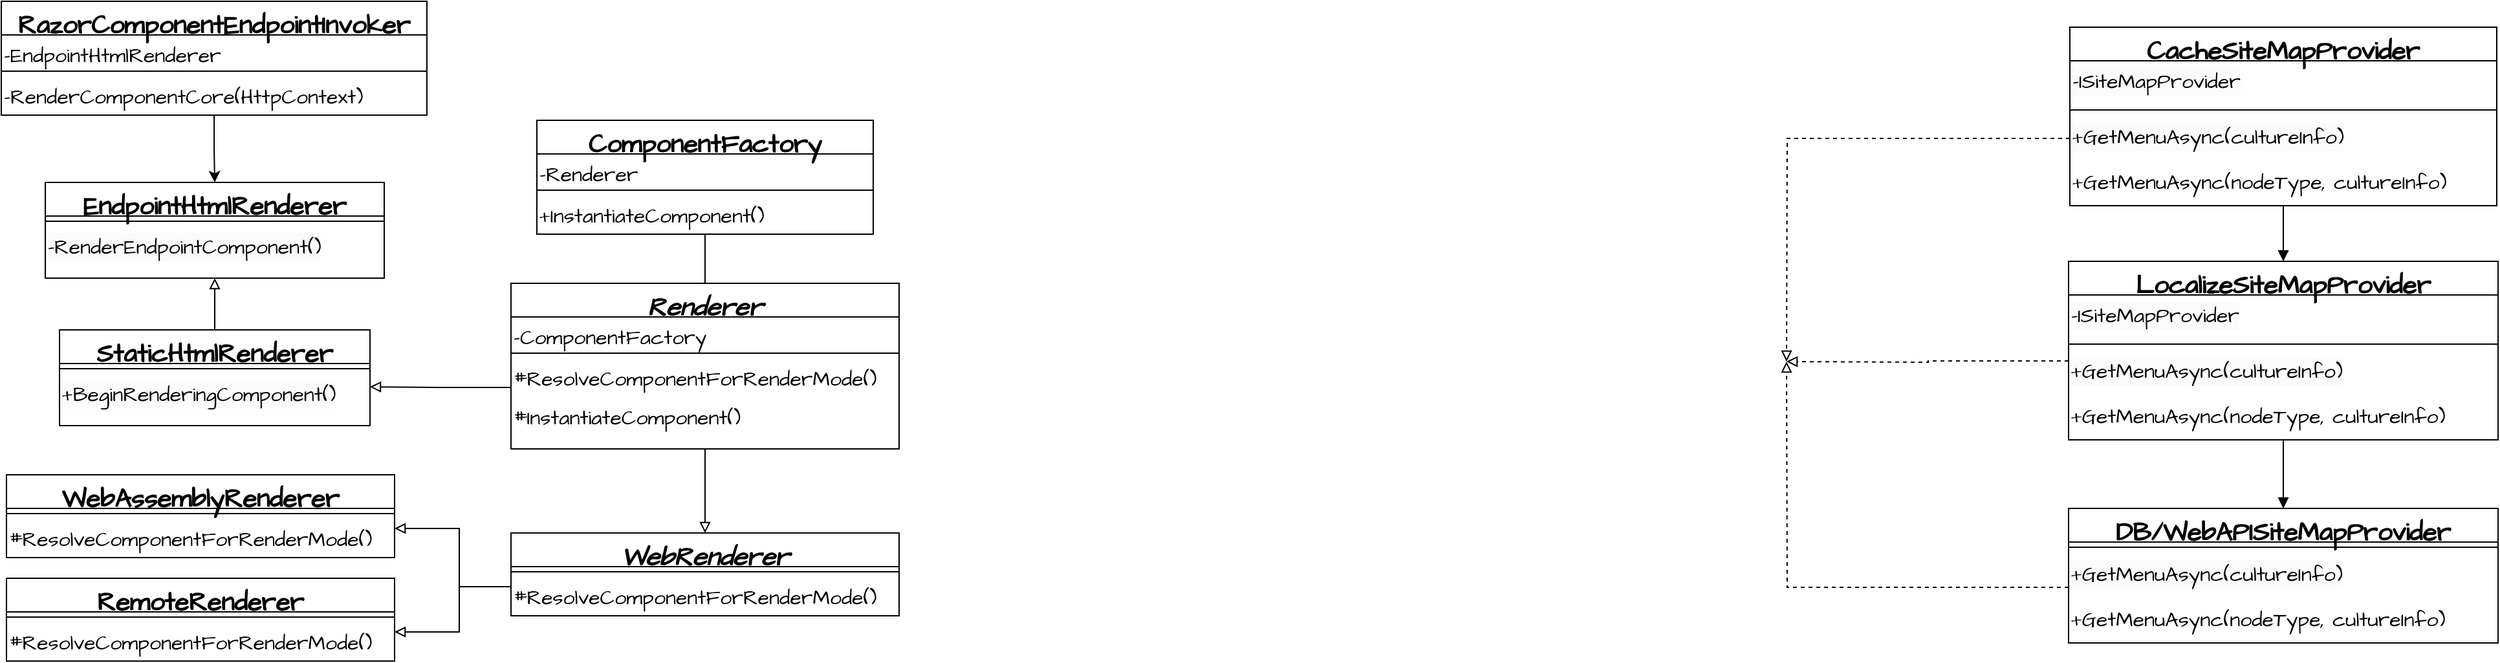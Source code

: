 <mxfile version="22.1.4" type="device" pages="3">
  <diagram name="Page-1" id="MvvM4aFKOKj9ZxCiJFYD">
    <mxGraphModel dx="1900" dy="-558" grid="1" gridSize="10" guides="1" tooltips="1" connect="1" arrows="1" fold="1" page="1" pageScale="1" pageWidth="850" pageHeight="1100" math="0" shadow="0">
      <root>
        <mxCell id="0" />
        <mxCell id="1" parent="0" />
        <mxCell id="RAl33mNyI0EfnBr3IOk9-8" style="edgeStyle=orthogonalEdgeStyle;rounded=0;orthogonalLoop=1;jettySize=auto;html=1;exitX=0.5;exitY=1;exitDx=0;exitDy=0;entryX=0.5;entryY=0;entryDx=0;entryDy=0;endArrow=block;endFill=1;" parent="1" source="RAl33mNyI0EfnBr3IOk9-9" target="RAl33mNyI0EfnBr3IOk9-19" edge="1">
          <mxGeometry relative="1" as="geometry" />
        </mxCell>
        <mxCell id="RAl33mNyI0EfnBr3IOk9-9" value="LocalizeSiteMapProvider" style="swimlane;fontStyle=1;align=center;verticalAlign=top;childLayout=stackLayout;horizontal=1;startSize=26;horizontalStack=0;resizeParent=1;resizeParentMax=0;resizeLast=0;collapsible=1;marginBottom=0;whiteSpace=wrap;html=1;hachureGap=4;fontFamily=Architects Daughter;fontSource=https%3A%2F%2Ffonts.googleapis.com%2Fcss%3Ffamily%3DArchitects%2BDaughter;fontSize=20;swimlaneLine=1;" parent="1" vertex="1">
          <mxGeometry x="848" y="1731" width="332" height="138" as="geometry">
            <mxRectangle x="248" y="1073" width="372" height="47" as="alternateBounds" />
          </mxGeometry>
        </mxCell>
        <mxCell id="RAl33mNyI0EfnBr3IOk9-10" value="&lt;span style=&quot;color: rgb(0, 0, 0); font-family: &amp;quot;Architects Daughter&amp;quot;; font-size: 16px; font-style: normal; font-variant-ligatures: normal; font-variant-caps: normal; font-weight: 400; letter-spacing: normal; orphans: 2; text-align: left; text-indent: 0px; text-transform: none; widows: 2; word-spacing: 0px; -webkit-text-stroke-width: 0px; background-color: rgb(251, 251, 251); text-decoration-thickness: initial; text-decoration-style: initial; text-decoration-color: initial; float: none; display: inline !important;&quot;&gt;-ISiteMapProvider&lt;/span&gt;" style="text;whiteSpace=wrap;html=1;" parent="RAl33mNyI0EfnBr3IOk9-9" vertex="1">
          <mxGeometry y="26" width="332" height="34" as="geometry" />
        </mxCell>
        <mxCell id="RAl33mNyI0EfnBr3IOk9-11" value="" style="line;strokeWidth=1;fillColor=none;align=left;verticalAlign=middle;spacingTop=-1;spacingLeft=3;spacingRight=3;rotatable=0;labelPosition=right;points=[];portConstraint=eastwest;strokeColor=inherit;hachureGap=4;fontFamily=Architects Daughter;fontSource=https%3A%2F%2Ffonts.googleapis.com%2Fcss%3Ffamily%3DArchitects%2BDaughter;fontSize=20;swimlaneLine=1;" parent="RAl33mNyI0EfnBr3IOk9-9" vertex="1">
          <mxGeometry y="60" width="332" height="8" as="geometry" />
        </mxCell>
        <mxCell id="RAl33mNyI0EfnBr3IOk9-12" value="&lt;span style=&quot;color: rgb(0, 0, 0); font-family: &amp;quot;Architects Daughter&amp;quot;; font-size: 16px; font-style: normal; font-variant-ligatures: normal; font-variant-caps: normal; font-weight: 400; letter-spacing: normal; orphans: 2; text-align: left; text-indent: 0px; text-transform: none; widows: 2; word-spacing: 0px; -webkit-text-stroke-width: 0px; background-color: rgb(251, 251, 251); text-decoration-thickness: initial; text-decoration-style: initial; text-decoration-color: initial; float: none; display: inline !important;&quot;&gt;+GetMenuAsync(cultureInfo)&lt;/span&gt;" style="text;whiteSpace=wrap;html=1;fontSize=16;" parent="RAl33mNyI0EfnBr3IOk9-9" vertex="1">
          <mxGeometry y="68" width="332" height="36" as="geometry" />
        </mxCell>
        <mxCell id="RAl33mNyI0EfnBr3IOk9-13" value="+GetMenuAsync(nodeType, cultureInfo)" style="text;whiteSpace=wrap;fontFamily=Architects Daughter;fontSource=https%3A%2F%2Ffonts.googleapis.com%2Fcss%3Ffamily%3DArchitects%2BDaughter;fontSize=16;" parent="RAl33mNyI0EfnBr3IOk9-9" vertex="1">
          <mxGeometry y="104" width="332" height="34" as="geometry" />
        </mxCell>
        <mxCell id="RAl33mNyI0EfnBr3IOk9-19" value="DB/WebAPISiteMapProvider" style="swimlane;fontStyle=1;align=center;verticalAlign=top;childLayout=stackLayout;horizontal=1;startSize=26;horizontalStack=0;resizeParent=1;resizeParentMax=0;resizeLast=0;collapsible=1;marginBottom=0;whiteSpace=wrap;html=1;hachureGap=4;fontFamily=Architects Daughter;fontSource=https%3A%2F%2Ffonts.googleapis.com%2Fcss%3Ffamily%3DArchitects%2BDaughter;fontSize=20;swimlaneLine=1;" parent="1" vertex="1">
          <mxGeometry x="848" y="1922" width="332" height="104" as="geometry">
            <mxRectangle x="248" y="1180" width="316" height="52" as="alternateBounds" />
          </mxGeometry>
        </mxCell>
        <mxCell id="RAl33mNyI0EfnBr3IOk9-20" value="" style="line;strokeWidth=1;fillColor=none;align=left;verticalAlign=middle;spacingTop=-1;spacingLeft=3;spacingRight=3;rotatable=0;labelPosition=right;points=[];portConstraint=eastwest;strokeColor=inherit;hachureGap=4;fontFamily=Architects Daughter;fontSource=https%3A%2F%2Ffonts.googleapis.com%2Fcss%3Ffamily%3DArchitects%2BDaughter;fontSize=20;swimlaneLine=1;" parent="RAl33mNyI0EfnBr3IOk9-19" vertex="1">
          <mxGeometry y="26" width="332" height="8" as="geometry" />
        </mxCell>
        <mxCell id="RAl33mNyI0EfnBr3IOk9-21" value="&lt;span style=&quot;color: rgb(0, 0, 0); font-family: &amp;quot;Architects Daughter&amp;quot;; font-size: 16px; font-style: normal; font-variant-ligatures: normal; font-variant-caps: normal; font-weight: 400; letter-spacing: normal; orphans: 2; text-align: left; text-indent: 0px; text-transform: none; widows: 2; word-spacing: 0px; -webkit-text-stroke-width: 0px; background-color: rgb(251, 251, 251); text-decoration-thickness: initial; text-decoration-style: initial; text-decoration-color: initial; float: none; display: inline !important;&quot;&gt;+GetMenuAsync(cultureInfo)&lt;/span&gt;" style="text;whiteSpace=wrap;html=1;fontSize=16;" parent="RAl33mNyI0EfnBr3IOk9-19" vertex="1">
          <mxGeometry y="34" width="332" height="36" as="geometry" />
        </mxCell>
        <mxCell id="RAl33mNyI0EfnBr3IOk9-22" value="+GetMenuAsync(nodeType, cultureInfo)" style="text;whiteSpace=wrap;fontFamily=Architects Daughter;fontSource=https%3A%2F%2Ffonts.googleapis.com%2Fcss%3Ffamily%3DArchitects%2BDaughter;fontSize=16;" parent="RAl33mNyI0EfnBr3IOk9-19" vertex="1">
          <mxGeometry y="70" width="332" height="34" as="geometry" />
        </mxCell>
        <mxCell id="RAl33mNyI0EfnBr3IOk9-29" style="edgeStyle=orthogonalEdgeStyle;rounded=0;orthogonalLoop=1;jettySize=auto;html=1;exitX=0.5;exitY=1;exitDx=0;exitDy=0;entryX=0.5;entryY=0;entryDx=0;entryDy=0;endArrow=block;endFill=1;" parent="1" source="RAl33mNyI0EfnBr3IOk9-30" target="RAl33mNyI0EfnBr3IOk9-9" edge="1">
          <mxGeometry relative="1" as="geometry" />
        </mxCell>
        <mxCell id="RAl33mNyI0EfnBr3IOk9-30" value="CacheSiteMapProvider" style="swimlane;fontStyle=1;align=center;verticalAlign=top;childLayout=stackLayout;horizontal=1;startSize=26;horizontalStack=0;resizeParent=1;resizeParentMax=0;resizeLast=0;collapsible=1;marginBottom=0;whiteSpace=wrap;html=1;hachureGap=4;fontFamily=Architects Daughter;fontSource=https%3A%2F%2Ffonts.googleapis.com%2Fcss%3Ffamily%3DArchitects%2BDaughter;fontSize=20;swimlaneLine=1;fillColor=none;" parent="1" vertex="1">
          <mxGeometry x="849" y="1550" width="330" height="138" as="geometry">
            <mxRectangle x="250" y="955" width="370" height="50" as="alternateBounds" />
          </mxGeometry>
        </mxCell>
        <mxCell id="RAl33mNyI0EfnBr3IOk9-31" value="&lt;span style=&quot;color: rgb(0, 0, 0); font-family: &amp;quot;Architects Daughter&amp;quot;; font-size: 16px; font-style: normal; font-variant-ligatures: normal; font-variant-caps: normal; font-weight: 400; letter-spacing: normal; orphans: 2; text-align: left; text-indent: 0px; text-transform: none; widows: 2; word-spacing: 0px; -webkit-text-stroke-width: 0px; background-color: rgb(251, 251, 251); text-decoration-thickness: initial; text-decoration-style: initial; text-decoration-color: initial; float: none; display: inline !important;&quot;&gt;-ISiteMapProvider&lt;/span&gt;" style="text;whiteSpace=wrap;html=1;" parent="RAl33mNyI0EfnBr3IOk9-30" vertex="1">
          <mxGeometry y="26" width="330" height="34" as="geometry" />
        </mxCell>
        <mxCell id="RAl33mNyI0EfnBr3IOk9-32" value="" style="line;strokeWidth=1;fillColor=none;align=left;verticalAlign=middle;spacingTop=-1;spacingLeft=3;spacingRight=3;rotatable=0;labelPosition=right;points=[];portConstraint=eastwest;strokeColor=inherit;hachureGap=4;fontFamily=Architects Daughter;fontSource=https%3A%2F%2Ffonts.googleapis.com%2Fcss%3Ffamily%3DArchitects%2BDaughter;fontSize=20;swimlaneLine=1;" parent="RAl33mNyI0EfnBr3IOk9-30" vertex="1">
          <mxGeometry y="60" width="330" height="8" as="geometry" />
        </mxCell>
        <mxCell id="RAl33mNyI0EfnBr3IOk9-33" value="&lt;span style=&quot;color: rgb(0, 0, 0); font-family: &amp;quot;Architects Daughter&amp;quot;; font-size: 16px; font-style: normal; font-variant-ligatures: normal; font-variant-caps: normal; font-weight: 400; letter-spacing: normal; orphans: 2; text-align: left; text-indent: 0px; text-transform: none; widows: 2; word-spacing: 0px; -webkit-text-stroke-width: 0px; background-color: rgb(251, 251, 251); text-decoration-thickness: initial; text-decoration-style: initial; text-decoration-color: initial; float: none; display: inline !important;&quot;&gt;+GetMenuAsync(cultureInfo)&lt;/span&gt;" style="text;whiteSpace=wrap;html=1;fontSize=16;" parent="RAl33mNyI0EfnBr3IOk9-30" vertex="1">
          <mxGeometry y="68" width="330" height="36" as="geometry" />
        </mxCell>
        <mxCell id="RAl33mNyI0EfnBr3IOk9-34" value="+GetMenuAsync(nodeType, cultureInfo)" style="text;whiteSpace=wrap;fontFamily=Architects Daughter;fontSource=https%3A%2F%2Ffonts.googleapis.com%2Fcss%3Ffamily%3DArchitects%2BDaughter;fontSize=16;" parent="RAl33mNyI0EfnBr3IOk9-30" vertex="1">
          <mxGeometry y="104" width="330" height="34" as="geometry" />
        </mxCell>
        <mxCell id="RAl33mNyI0EfnBr3IOk9-36" style="edgeStyle=orthogonalEdgeStyle;rounded=0;orthogonalLoop=1;jettySize=auto;html=1;exitX=0;exitY=0.25;exitDx=0;exitDy=0;entryX=1;entryY=0.25;entryDx=0;entryDy=0;endArrow=block;endFill=0;dashed=1;" parent="1" source="RAl33mNyI0EfnBr3IOk9-12" edge="1">
          <mxGeometry relative="1" as="geometry">
            <mxPoint x="630" y="1808.5" as="targetPoint" />
          </mxGeometry>
        </mxCell>
        <mxCell id="RAl33mNyI0EfnBr3IOk9-37" style="edgeStyle=orthogonalEdgeStyle;rounded=0;orthogonalLoop=1;jettySize=auto;html=1;exitX=0;exitY=0.75;exitDx=0;exitDy=0;entryX=1;entryY=0.25;entryDx=0;entryDy=0;endArrow=block;endFill=0;dashed=1;" parent="1" source="RAl33mNyI0EfnBr3IOk9-21" edge="1">
          <mxGeometry relative="1" as="geometry">
            <mxPoint x="630" y="1808.5" as="targetPoint" />
          </mxGeometry>
        </mxCell>
        <mxCell id="RAl33mNyI0EfnBr3IOk9-38" style="edgeStyle=orthogonalEdgeStyle;rounded=0;orthogonalLoop=1;jettySize=auto;html=1;exitX=0;exitY=0.5;exitDx=0;exitDy=0;entryX=1;entryY=0.25;entryDx=0;entryDy=0;dashed=1;endArrow=block;endFill=0;" parent="1" source="RAl33mNyI0EfnBr3IOk9-33" edge="1">
          <mxGeometry relative="1" as="geometry">
            <mxPoint x="630" y="1808.5" as="targetPoint" />
          </mxGeometry>
        </mxCell>
        <mxCell id="RAl33mNyI0EfnBr3IOk9-73" style="edgeStyle=orthogonalEdgeStyle;rounded=0;orthogonalLoop=1;jettySize=auto;html=1;entryX=0.5;entryY=0;entryDx=0;entryDy=0;endArrow=block;endFill=0;exitX=0.5;exitY=1;exitDx=0;exitDy=0;" parent="1" source="N14un7F88gBjWeJQnih1-2" target="k4jPSxrWyxmU4jEzMSMS-26" edge="1">
          <mxGeometry relative="1" as="geometry">
            <mxPoint x="-206" y="1895" as="sourcePoint" />
            <mxPoint x="-211" y="1965" as="targetPoint" />
          </mxGeometry>
        </mxCell>
        <mxCell id="RAl33mNyI0EfnBr3IOk9-80" value="RazorComponentEndpointInvoker" style="swimlane;fontStyle=1;align=center;verticalAlign=top;childLayout=stackLayout;horizontal=1;startSize=26;horizontalStack=0;resizeParent=1;resizeParentMax=0;resizeLast=0;collapsible=1;marginBottom=0;whiteSpace=wrap;html=1;hachureGap=4;fontFamily=Architects Daughter;fontSource=https%3A%2F%2Ffonts.googleapis.com%2Fcss%3Ffamily%3DArchitects%2BDaughter;fontSize=20;swimlaneLine=1;" parent="1" vertex="1">
          <mxGeometry x="-750" y="1530" width="329" height="88" as="geometry">
            <mxRectangle x="-514.5" y="786" width="129" height="36" as="alternateBounds" />
          </mxGeometry>
        </mxCell>
        <mxCell id="RAl33mNyI0EfnBr3IOk9-81" value="-EndpointHtmlRenderer" style="text;whiteSpace=wrap;fontSize=16;fontFamily=Architects Daughter;fontSource=https%3A%2F%2Ffonts.googleapis.com%2Fcss%3Ffamily%3DArchitects%2BDaughter;" parent="RAl33mNyI0EfnBr3IOk9-80" vertex="1">
          <mxGeometry y="26" width="329" height="24" as="geometry" />
        </mxCell>
        <mxCell id="RAl33mNyI0EfnBr3IOk9-82" value="" style="line;strokeWidth=1;fillColor=none;align=left;verticalAlign=middle;spacingTop=-1;spacingLeft=3;spacingRight=3;rotatable=0;labelPosition=right;points=[];portConstraint=eastwest;strokeColor=inherit;hachureGap=4;fontFamily=Architects Daughter;fontSource=https%3A%2F%2Ffonts.googleapis.com%2Fcss%3Ffamily%3DArchitects%2BDaughter;fontSize=20;swimlaneLine=1;" parent="RAl33mNyI0EfnBr3IOk9-80" vertex="1">
          <mxGeometry y="50" width="329" height="8" as="geometry" />
        </mxCell>
        <mxCell id="RAl33mNyI0EfnBr3IOk9-83" value="-RenderComponentCore(HttpContext)" style="text;whiteSpace=wrap;fontSize=16;fontFamily=Architects Daughter;fontSource=https%3A%2F%2Ffonts.googleapis.com%2Fcss%3Ffamily%3DArchitects%2BDaughter;" parent="RAl33mNyI0EfnBr3IOk9-80" vertex="1">
          <mxGeometry y="58" width="329" height="30" as="geometry" />
        </mxCell>
        <mxCell id="k4jPSxrWyxmU4jEzMSMS-7" value="WebAssemblyRenderer" style="swimlane;fontStyle=1;align=center;verticalAlign=top;childLayout=stackLayout;horizontal=1;startSize=26;horizontalStack=0;resizeParent=1;resizeParentMax=0;resizeLast=0;collapsible=1;marginBottom=0;whiteSpace=wrap;html=1;hachureGap=4;fontFamily=Architects Daughter;fontSource=https%3A%2F%2Ffonts.googleapis.com%2Fcss%3Ffamily%3DArchitects%2BDaughter;fontSize=20;swimlaneLine=1;" parent="1" vertex="1">
          <mxGeometry x="-746" y="1896" width="300" height="64" as="geometry">
            <mxRectangle x="-514.5" y="786" width="129" height="36" as="alternateBounds" />
          </mxGeometry>
        </mxCell>
        <mxCell id="k4jPSxrWyxmU4jEzMSMS-9" value="" style="line;strokeWidth=1;fillColor=none;align=left;verticalAlign=middle;spacingTop=-1;spacingLeft=3;spacingRight=3;rotatable=0;labelPosition=right;points=[];portConstraint=eastwest;strokeColor=inherit;hachureGap=4;fontFamily=Architects Daughter;fontSource=https%3A%2F%2Ffonts.googleapis.com%2Fcss%3Ffamily%3DArchitects%2BDaughter;fontSize=20;swimlaneLine=1;" parent="k4jPSxrWyxmU4jEzMSMS-7" vertex="1">
          <mxGeometry y="26" width="300" height="8" as="geometry" />
        </mxCell>
        <mxCell id="k4jPSxrWyxmU4jEzMSMS-10" value="#ResolveComponentForRenderMode()" style="text;whiteSpace=wrap;fontSize=16;fontFamily=Architects Daughter;fontSource=https%3A%2F%2Ffonts.googleapis.com%2Fcss%3Ffamily%3DArchitects%2BDaughter;" parent="k4jPSxrWyxmU4jEzMSMS-7" vertex="1">
          <mxGeometry y="34" width="300" height="30" as="geometry" />
        </mxCell>
        <mxCell id="k4jPSxrWyxmU4jEzMSMS-11" value="RemoteRenderer" style="swimlane;fontStyle=1;align=center;verticalAlign=top;childLayout=stackLayout;horizontal=1;startSize=26;horizontalStack=0;resizeParent=1;resizeParentMax=0;resizeLast=0;collapsible=1;marginBottom=0;whiteSpace=wrap;html=1;hachureGap=4;fontFamily=Architects Daughter;fontSource=https%3A%2F%2Ffonts.googleapis.com%2Fcss%3Ffamily%3DArchitects%2BDaughter;fontSize=20;swimlaneLine=1;" parent="1" vertex="1">
          <mxGeometry x="-746" y="1976" width="300" height="64" as="geometry">
            <mxRectangle x="-514.5" y="786" width="129" height="36" as="alternateBounds" />
          </mxGeometry>
        </mxCell>
        <mxCell id="k4jPSxrWyxmU4jEzMSMS-12" value="" style="line;strokeWidth=1;fillColor=none;align=left;verticalAlign=middle;spacingTop=-1;spacingLeft=3;spacingRight=3;rotatable=0;labelPosition=right;points=[];portConstraint=eastwest;strokeColor=inherit;hachureGap=4;fontFamily=Architects Daughter;fontSource=https%3A%2F%2Ffonts.googleapis.com%2Fcss%3Ffamily%3DArchitects%2BDaughter;fontSize=20;swimlaneLine=1;" parent="k4jPSxrWyxmU4jEzMSMS-11" vertex="1">
          <mxGeometry y="26" width="300" height="8" as="geometry" />
        </mxCell>
        <mxCell id="k4jPSxrWyxmU4jEzMSMS-13" value="#ResolveComponentForRenderMode()" style="text;whiteSpace=wrap;fontSize=16;fontFamily=Architects Daughter;fontSource=https%3A%2F%2Ffonts.googleapis.com%2Fcss%3Ffamily%3DArchitects%2BDaughter;" parent="k4jPSxrWyxmU4jEzMSMS-11" vertex="1">
          <mxGeometry y="34" width="300" height="30" as="geometry" />
        </mxCell>
        <mxCell id="N14un7F88gBjWeJQnih1-4" style="edgeStyle=orthogonalEdgeStyle;rounded=0;orthogonalLoop=1;jettySize=auto;html=1;exitX=0.5;exitY=0;exitDx=0;exitDy=0;entryX=0.5;entryY=1;entryDx=0;entryDy=0;endArrow=block;endFill=0;" parent="1" source="k4jPSxrWyxmU4jEzMSMS-15" target="k4jPSxrWyxmU4jEzMSMS-21" edge="1">
          <mxGeometry relative="1" as="geometry" />
        </mxCell>
        <mxCell id="k4jPSxrWyxmU4jEzMSMS-15" value="StaticHtmlRenderer" style="swimlane;fontStyle=1;align=center;verticalAlign=top;childLayout=stackLayout;horizontal=1;startSize=26;horizontalStack=0;resizeParent=1;resizeParentMax=0;resizeLast=0;collapsible=1;marginBottom=0;whiteSpace=wrap;html=1;hachureGap=4;fontFamily=Architects Daughter;fontSource=https%3A%2F%2Ffonts.googleapis.com%2Fcss%3Ffamily%3DArchitects%2BDaughter;fontSize=20;swimlaneLine=1;" parent="1" vertex="1">
          <mxGeometry x="-705" y="1784" width="240" height="74" as="geometry">
            <mxRectangle x="-514.5" y="786" width="129" height="36" as="alternateBounds" />
          </mxGeometry>
        </mxCell>
        <mxCell id="k4jPSxrWyxmU4jEzMSMS-16" value="" style="line;strokeWidth=1;fillColor=none;align=left;verticalAlign=middle;spacingTop=-1;spacingLeft=3;spacingRight=3;rotatable=0;labelPosition=right;points=[];portConstraint=eastwest;strokeColor=inherit;hachureGap=4;fontFamily=Architects Daughter;fontSource=https%3A%2F%2Ffonts.googleapis.com%2Fcss%3Ffamily%3DArchitects%2BDaughter;fontSize=20;swimlaneLine=1;" parent="k4jPSxrWyxmU4jEzMSMS-15" vertex="1">
          <mxGeometry y="26" width="240" height="8" as="geometry" />
        </mxCell>
        <mxCell id="N14un7F88gBjWeJQnih1-1" value="&lt;span style=&quot;color: rgb(0, 0, 0); font-family: &amp;quot;Architects Daughter&amp;quot;; font-size: 16px; font-style: normal; font-variant-ligatures: normal; font-variant-caps: normal; font-weight: 400; letter-spacing: normal; orphans: 2; text-align: left; text-indent: 0px; text-transform: none; widows: 2; word-spacing: 0px; -webkit-text-stroke-width: 0px; background-color: rgb(251, 251, 251); text-decoration-thickness: initial; text-decoration-style: initial; text-decoration-color: initial; float: none; display: inline !important;&quot;&gt;+BeginRenderingComponent()&lt;/span&gt;" style="text;whiteSpace=wrap;html=1;" parent="k4jPSxrWyxmU4jEzMSMS-15" vertex="1">
          <mxGeometry y="34" width="240" height="40" as="geometry" />
        </mxCell>
        <mxCell id="k4jPSxrWyxmU4jEzMSMS-18" value="EndpointHtmlRenderer" style="swimlane;fontStyle=1;align=center;verticalAlign=top;childLayout=stackLayout;horizontal=1;startSize=26;horizontalStack=0;resizeParent=1;resizeParentMax=0;resizeLast=0;collapsible=1;marginBottom=0;whiteSpace=wrap;html=1;hachureGap=4;fontFamily=Architects Daughter;fontSource=https%3A%2F%2Ffonts.googleapis.com%2Fcss%3Ffamily%3DArchitects%2BDaughter;fontSize=20;swimlaneLine=1;" parent="1" vertex="1">
          <mxGeometry x="-716" y="1670" width="262" height="74" as="geometry">
            <mxRectangle x="-514.5" y="786" width="129" height="36" as="alternateBounds" />
          </mxGeometry>
        </mxCell>
        <mxCell id="k4jPSxrWyxmU4jEzMSMS-19" value="" style="line;strokeWidth=1;fillColor=none;align=left;verticalAlign=middle;spacingTop=-1;spacingLeft=3;spacingRight=3;rotatable=0;labelPosition=right;points=[];portConstraint=eastwest;strokeColor=inherit;hachureGap=4;fontFamily=Architects Daughter;fontSource=https%3A%2F%2Ffonts.googleapis.com%2Fcss%3Ffamily%3DArchitects%2BDaughter;fontSize=20;swimlaneLine=1;" parent="k4jPSxrWyxmU4jEzMSMS-18" vertex="1">
          <mxGeometry y="26" width="262" height="8" as="geometry" />
        </mxCell>
        <mxCell id="k4jPSxrWyxmU4jEzMSMS-21" value="&lt;span style=&quot;color: rgb(0, 0, 0); font-family: &amp;quot;Architects Daughter&amp;quot;; font-size: 16px; font-style: normal; font-variant-ligatures: normal; font-variant-caps: normal; font-weight: 400; letter-spacing: normal; orphans: 2; text-align: left; text-indent: 0px; text-transform: none; widows: 2; word-spacing: 0px; -webkit-text-stroke-width: 0px; background-color: rgb(251, 251, 251); text-decoration-thickness: initial; text-decoration-style: initial; text-decoration-color: initial; float: none; display: inline !important;&quot;&gt;-RenderEndpointComponent()&lt;/span&gt;" style="text;whiteSpace=wrap;html=1;" parent="k4jPSxrWyxmU4jEzMSMS-18" vertex="1">
          <mxGeometry y="34" width="262" height="40" as="geometry" />
        </mxCell>
        <mxCell id="N14un7F88gBjWeJQnih1-16" style="edgeStyle=orthogonalEdgeStyle;rounded=0;orthogonalLoop=1;jettySize=auto;html=1;exitX=0.5;exitY=0;exitDx=0;exitDy=0;entryX=0.5;entryY=1;entryDx=0;entryDy=0;endArrow=none;endFill=0;" parent="1" source="k4jPSxrWyxmU4jEzMSMS-23" target="N14un7F88gBjWeJQnih1-12" edge="1">
          <mxGeometry relative="1" as="geometry" />
        </mxCell>
        <mxCell id="k4jPSxrWyxmU4jEzMSMS-23" value="&lt;i style=&quot;border-color: var(--border-color);&quot;&gt;Renderer&lt;/i&gt;" style="swimlane;fontStyle=1;align=center;verticalAlign=top;childLayout=stackLayout;horizontal=1;startSize=26;horizontalStack=0;resizeParent=1;resizeParentMax=0;resizeLast=0;collapsible=1;marginBottom=0;whiteSpace=wrap;html=1;hachureGap=4;fontFamily=Architects Daughter;fontSource=https%3A%2F%2Ffonts.googleapis.com%2Fcss%3Ffamily%3DArchitects%2BDaughter;fontSize=20;swimlaneLine=1;" parent="1" vertex="1">
          <mxGeometry x="-356" y="1748" width="300" height="128" as="geometry">
            <mxRectangle x="-514.5" y="786" width="129" height="36" as="alternateBounds" />
          </mxGeometry>
        </mxCell>
        <mxCell id="N14un7F88gBjWeJQnih1-7" value="-ComponentFactory" style="text;whiteSpace=wrap;fontSize=16;fontFamily=Architects Daughter;fontSource=https%3A%2F%2Ffonts.googleapis.com%2Fcss%3Ffamily%3DArchitects%2BDaughter;" parent="k4jPSxrWyxmU4jEzMSMS-23" vertex="1">
          <mxGeometry y="26" width="300" height="24" as="geometry" />
        </mxCell>
        <mxCell id="k4jPSxrWyxmU4jEzMSMS-24" value="" style="line;strokeWidth=1;fillColor=none;align=left;verticalAlign=middle;spacingTop=-1;spacingLeft=3;spacingRight=3;rotatable=0;labelPosition=right;points=[];portConstraint=eastwest;strokeColor=inherit;hachureGap=4;fontFamily=Architects Daughter;fontSource=https%3A%2F%2Ffonts.googleapis.com%2Fcss%3Ffamily%3DArchitects%2BDaughter;fontSize=20;swimlaneLine=1;" parent="k4jPSxrWyxmU4jEzMSMS-23" vertex="1">
          <mxGeometry y="50" width="300" height="8" as="geometry" />
        </mxCell>
        <mxCell id="k4jPSxrWyxmU4jEzMSMS-25" value="#ResolveComponentForRenderMode()" style="text;whiteSpace=wrap;fontSize=16;fontFamily=Architects Daughter;fontSource=https%3A%2F%2Ffonts.googleapis.com%2Fcss%3Ffamily%3DArchitects%2BDaughter;" parent="k4jPSxrWyxmU4jEzMSMS-23" vertex="1">
          <mxGeometry y="58" width="300" height="30" as="geometry" />
        </mxCell>
        <mxCell id="N14un7F88gBjWeJQnih1-2" value="#InstantiateComponent()" style="text;whiteSpace=wrap;fontSize=16;fontFamily=Architects Daughter;fontSource=https%3A%2F%2Ffonts.googleapis.com%2Fcss%3Ffamily%3DArchitects%2BDaughter;fontStyle=0" parent="k4jPSxrWyxmU4jEzMSMS-23" vertex="1">
          <mxGeometry y="88" width="300" height="40" as="geometry" />
        </mxCell>
        <mxCell id="k4jPSxrWyxmU4jEzMSMS-26" value="&lt;i style=&quot;border-color: var(--border-color);&quot;&gt;WebRenderer&lt;/i&gt;" style="swimlane;fontStyle=1;align=center;verticalAlign=top;childLayout=stackLayout;horizontal=1;startSize=26;horizontalStack=0;resizeParent=1;resizeParentMax=0;resizeLast=0;collapsible=1;marginBottom=0;whiteSpace=wrap;html=1;hachureGap=4;fontFamily=Architects Daughter;fontSource=https%3A%2F%2Ffonts.googleapis.com%2Fcss%3Ffamily%3DArchitects%2BDaughter;fontSize=20;swimlaneLine=1;" parent="1" vertex="1">
          <mxGeometry x="-356" y="1941" width="300" height="64" as="geometry">
            <mxRectangle x="-514.5" y="786" width="129" height="36" as="alternateBounds" />
          </mxGeometry>
        </mxCell>
        <mxCell id="k4jPSxrWyxmU4jEzMSMS-27" value="" style="line;strokeWidth=1;fillColor=none;align=left;verticalAlign=middle;spacingTop=-1;spacingLeft=3;spacingRight=3;rotatable=0;labelPosition=right;points=[];portConstraint=eastwest;strokeColor=inherit;hachureGap=4;fontFamily=Architects Daughter;fontSource=https%3A%2F%2Ffonts.googleapis.com%2Fcss%3Ffamily%3DArchitects%2BDaughter;fontSize=20;swimlaneLine=1;" parent="k4jPSxrWyxmU4jEzMSMS-26" vertex="1">
          <mxGeometry y="26" width="300" height="8" as="geometry" />
        </mxCell>
        <mxCell id="k4jPSxrWyxmU4jEzMSMS-28" value="#ResolveComponentForRenderMode()" style="text;whiteSpace=wrap;fontSize=16;fontFamily=Architects Daughter;fontSource=https%3A%2F%2Ffonts.googleapis.com%2Fcss%3Ffamily%3DArchitects%2BDaughter;" parent="k4jPSxrWyxmU4jEzMSMS-26" vertex="1">
          <mxGeometry y="34" width="300" height="30" as="geometry" />
        </mxCell>
        <mxCell id="k4jPSxrWyxmU4jEzMSMS-30" style="edgeStyle=orthogonalEdgeStyle;rounded=0;orthogonalLoop=1;jettySize=auto;html=1;exitX=0;exitY=0.25;exitDx=0;exitDy=0;entryX=1;entryY=0.25;entryDx=0;entryDy=0;endArrow=block;endFill=0;" parent="1" source="k4jPSxrWyxmU4jEzMSMS-28" target="k4jPSxrWyxmU4jEzMSMS-13" edge="1">
          <mxGeometry relative="1" as="geometry">
            <Array as="points">
              <mxPoint x="-396" y="1983" />
              <mxPoint x="-396" y="2017" />
            </Array>
          </mxGeometry>
        </mxCell>
        <mxCell id="k4jPSxrWyxmU4jEzMSMS-31" style="edgeStyle=orthogonalEdgeStyle;rounded=0;orthogonalLoop=1;jettySize=auto;html=1;exitX=0;exitY=0.25;exitDx=0;exitDy=0;entryX=1;entryY=0.25;entryDx=0;entryDy=0;endArrow=block;endFill=0;" parent="1" source="k4jPSxrWyxmU4jEzMSMS-28" target="k4jPSxrWyxmU4jEzMSMS-10" edge="1">
          <mxGeometry relative="1" as="geometry">
            <Array as="points">
              <mxPoint x="-396" y="1983" />
              <mxPoint x="-396" y="1937" />
            </Array>
          </mxGeometry>
        </mxCell>
        <mxCell id="N14un7F88gBjWeJQnih1-6" style="edgeStyle=orthogonalEdgeStyle;rounded=0;orthogonalLoop=1;jettySize=auto;html=1;exitX=0;exitY=0.75;exitDx=0;exitDy=0;entryX=1;entryY=0.25;entryDx=0;entryDy=0;endArrow=block;endFill=0;" parent="1" source="k4jPSxrWyxmU4jEzMSMS-25" target="N14un7F88gBjWeJQnih1-1" edge="1">
          <mxGeometry relative="1" as="geometry" />
        </mxCell>
        <mxCell id="N14un7F88gBjWeJQnih1-9" value="ComponentFactory" style="swimlane;fontStyle=1;align=center;verticalAlign=top;childLayout=stackLayout;horizontal=1;startSize=26;horizontalStack=0;resizeParent=1;resizeParentMax=0;resizeLast=0;collapsible=1;marginBottom=0;whiteSpace=wrap;html=1;hachureGap=4;fontFamily=Architects Daughter;fontSource=https%3A%2F%2Ffonts.googleapis.com%2Fcss%3Ffamily%3DArchitects%2BDaughter;fontSize=20;swimlaneLine=1;" parent="1" vertex="1">
          <mxGeometry x="-336" y="1622" width="260" height="88" as="geometry">
            <mxRectangle x="-514.5" y="786" width="129" height="36" as="alternateBounds" />
          </mxGeometry>
        </mxCell>
        <mxCell id="N14un7F88gBjWeJQnih1-10" value="-Renderer" style="text;whiteSpace=wrap;fontSize=16;fontFamily=Architects Daughter;fontSource=https%3A%2F%2Ffonts.googleapis.com%2Fcss%3Ffamily%3DArchitects%2BDaughter;" parent="N14un7F88gBjWeJQnih1-9" vertex="1">
          <mxGeometry y="26" width="260" height="24" as="geometry" />
        </mxCell>
        <mxCell id="N14un7F88gBjWeJQnih1-11" value="" style="line;strokeWidth=1;fillColor=none;align=left;verticalAlign=middle;spacingTop=-1;spacingLeft=3;spacingRight=3;rotatable=0;labelPosition=right;points=[];portConstraint=eastwest;strokeColor=inherit;hachureGap=4;fontFamily=Architects Daughter;fontSource=https%3A%2F%2Ffonts.googleapis.com%2Fcss%3Ffamily%3DArchitects%2BDaughter;fontSize=20;swimlaneLine=1;" parent="N14un7F88gBjWeJQnih1-9" vertex="1">
          <mxGeometry y="50" width="260" height="8" as="geometry" />
        </mxCell>
        <mxCell id="N14un7F88gBjWeJQnih1-12" value="+InstantiateComponent()" style="text;whiteSpace=wrap;fontSize=16;fontFamily=Architects Daughter;fontSource=https%3A%2F%2Ffonts.googleapis.com%2Fcss%3Ffamily%3DArchitects%2BDaughter;" parent="N14un7F88gBjWeJQnih1-9" vertex="1">
          <mxGeometry y="58" width="260" height="30" as="geometry" />
        </mxCell>
        <mxCell id="R6deWBBH2OW9rlYkVbD5-1" style="edgeStyle=orthogonalEdgeStyle;rounded=0;orthogonalLoop=1;jettySize=auto;html=1;exitX=0.5;exitY=1;exitDx=0;exitDy=0;entryX=0.5;entryY=0;entryDx=0;entryDy=0;" edge="1" parent="1" source="RAl33mNyI0EfnBr3IOk9-83" target="k4jPSxrWyxmU4jEzMSMS-18">
          <mxGeometry relative="1" as="geometry" />
        </mxCell>
      </root>
    </mxGraphModel>
  </diagram>
  <diagram id="2nBzWQaDvI-2LO9tHPx5" name="Prerender">
    <mxGraphModel dx="1050" dy="542" grid="1" gridSize="10" guides="1" tooltips="1" connect="1" arrows="1" fold="1" page="1" pageScale="1" pageWidth="850" pageHeight="1100" math="0" shadow="0">
      <root>
        <mxCell id="0" />
        <mxCell id="1" parent="0" />
        <mxCell id="Y28BisuQYrddoBWf7qYm-9" value="&lt;font data-font-src=&quot;https://fonts.googleapis.com/css?family=Architects+Daughter&quot; face=&quot;Architects Daughter&quot; style=&quot;font-size: 20px;&quot;&gt;Server Side&lt;/font&gt;" style="text;html=1;strokeColor=none;fillColor=none;align=left;verticalAlign=middle;whiteSpace=wrap;rounded=0;fontSize=16;" parent="1" vertex="1">
          <mxGeometry x="380" y="330" width="140" height="30" as="geometry" />
        </mxCell>
        <mxCell id="Y28BisuQYrddoBWf7qYm-10" value="&lt;font data-font-src=&quot;https://fonts.googleapis.com/css?family=Architects+Daughter&quot; face=&quot;Architects Daughter&quot; style=&quot;font-size: 20px;&quot;&gt;Client Side&lt;/font&gt;" style="text;html=1;strokeColor=none;fillColor=none;align=left;verticalAlign=middle;whiteSpace=wrap;rounded=0;fontSize=16;" parent="1" vertex="1">
          <mxGeometry x="670" y="330" width="110" height="30" as="geometry" />
        </mxCell>
        <mxCell id="OXMA73jdAgFNAUUmkYXC-17" style="edgeStyle=orthogonalEdgeStyle;rounded=0;orthogonalLoop=1;jettySize=auto;html=1;exitX=1;exitY=0.5;exitDx=0;exitDy=0;entryX=0;entryY=0.5;entryDx=0;entryDy=0;strokeColor=#FFB570;" parent="1" source="Y28BisuQYrddoBWf7qYm-40" target="Y28BisuQYrddoBWf7qYm-58" edge="1">
          <mxGeometry relative="1" as="geometry">
            <Array as="points">
              <mxPoint x="650" y="535" />
              <mxPoint x="650" y="415" />
            </Array>
          </mxGeometry>
        </mxCell>
        <mxCell id="OXMA73jdAgFNAUUmkYXC-18" style="edgeStyle=orthogonalEdgeStyle;rounded=0;orthogonalLoop=1;jettySize=auto;html=1;exitX=1;exitY=0.5;exitDx=0;exitDy=0;entryX=0;entryY=0.5;entryDx=0;entryDy=0;strokeColor=#FFB570;" parent="1" source="Y28BisuQYrddoBWf7qYm-40" target="Y28BisuQYrddoBWf7qYm-49" edge="1">
          <mxGeometry relative="1" as="geometry" />
        </mxCell>
        <mxCell id="Y28BisuQYrddoBWf7qYm-40" value="&lt;font data-font-src=&quot;https://fonts.googleapis.com/css?family=Architects+Daughter&quot; face=&quot;Architects Daughter&quot; style=&quot;font-size: 14px;&quot;&gt;Server Side Render&lt;/font&gt;" style="swimlane;fontStyle=0;childLayout=stackLayout;horizontal=1;startSize=30;horizontalStack=0;resizeParent=1;resizeParentMax=0;resizeLast=0;collapsible=1;marginBottom=0;whiteSpace=wrap;html=1;fillColor=#dae8fc;strokeColor=#6c8ebf;" parent="1" vertex="1">
          <mxGeometry x="395.13" y="490" width="190" height="90" as="geometry" />
        </mxCell>
        <mxCell id="Y28BisuQYrddoBWf7qYm-41" value="Foo(ID:39157888)" style="text;align=left;verticalAlign=middle;spacingLeft=4;spacingRight=4;overflow=hidden;points=[[0,0.5],[1,0.5]];portConstraint=eastwest;rotatable=0;whiteSpace=wrap;html=1;fontFamily=Architects Daughter;fontSource=https%3A%2F%2Ffonts.googleapis.com%2Fcss%3Ffamily%3DArchitects%2BDaughter;fontSize=14;fillColor=#ffe6cc;strokeColor=#d79b00;" parent="Y28BisuQYrddoBWf7qYm-40" vertex="1">
          <mxGeometry y="30" width="190" height="30" as="geometry" />
        </mxCell>
        <mxCell id="Y28BisuQYrddoBWf7qYm-42" value="IncrementCount()=&amp;gt;Count++;" style="text;align=left;verticalAlign=middle;spacingLeft=4;spacingRight=4;overflow=hidden;points=[[0,0.5],[1,0.5]];portConstraint=eastwest;rotatable=0;whiteSpace=wrap;html=1;fontFamily=Architects Daughter;fontSource=https%3A%2F%2Ffonts.googleapis.com%2Fcss%3Ffamily%3DArchitects%2BDaughter;fontSize=14;fillColor=#f5f5f5;fontColor=#333333;strokeColor=#666666;" parent="Y28BisuQYrddoBWf7qYm-40" vertex="1">
          <mxGeometry y="60" width="190" height="30" as="geometry" />
        </mxCell>
        <mxCell id="Y28BisuQYrddoBWf7qYm-48" value="&lt;font data-font-src=&quot;https://fonts.googleapis.com/css?family=Architects+Daughter&quot; face=&quot;Architects Daughter&quot; style=&quot;font-size: 14px;&quot;&gt;Auto Render Mode:&lt;/font&gt;" style="swimlane;fontStyle=0;childLayout=stackLayout;horizontal=1;startSize=30;horizontalStack=0;resizeParent=1;resizeParentMax=0;resizeLast=0;collapsible=1;marginBottom=0;whiteSpace=wrap;html=1;fillColor=#dae8fc;strokeColor=#6c8ebf;" parent="1" vertex="1">
          <mxGeometry x="700" y="490" width="190" height="90" as="geometry" />
        </mxCell>
        <mxCell id="Y28BisuQYrddoBWf7qYm-49" value="Foo(ID:39157888)" style="text;align=left;verticalAlign=middle;spacingLeft=4;spacingRight=4;overflow=hidden;points=[[0,0.5],[1,0.5]];portConstraint=eastwest;rotatable=0;whiteSpace=wrap;html=1;fontFamily=Architects Daughter;fontSource=https%3A%2F%2Ffonts.googleapis.com%2Fcss%3Ffamily%3DArchitects%2BDaughter;fontSize=14;fillColor=#ffe6cc;strokeColor=#d79b00;" parent="Y28BisuQYrddoBWf7qYm-48" vertex="1">
          <mxGeometry y="30" width="190" height="30" as="geometry" />
        </mxCell>
        <mxCell id="Y28BisuQYrddoBWf7qYm-50" value="IncrementCount()=&amp;gt;Count++;" style="text;strokeColor=#666666;fillColor=#f5f5f5;align=left;verticalAlign=middle;spacingLeft=4;spacingRight=4;overflow=hidden;points=[[0,0.5],[1,0.5]];portConstraint=eastwest;rotatable=0;whiteSpace=wrap;html=1;fontFamily=Architects Daughter;fontSource=https%3A%2F%2Ffonts.googleapis.com%2Fcss%3Ffamily%3DArchitects%2BDaughter;fontSize=14;fontColor=#333333;" parent="Y28BisuQYrddoBWf7qYm-48" vertex="1">
          <mxGeometry y="60" width="190" height="30" as="geometry" />
        </mxCell>
        <mxCell id="Y28BisuQYrddoBWf7qYm-51" value="&lt;font data-font-src=&quot;https://fonts.googleapis.com/css?family=Architects+Daughter&quot; face=&quot;Architects Daughter&quot; style=&quot;font-size: 14px;&quot;&gt;Wasm&amp;nbsp;Render Mode&lt;/font&gt;" style="swimlane;fontStyle=0;childLayout=stackLayout;horizontal=1;startSize=30;horizontalStack=0;resizeParent=1;resizeParentMax=0;resizeLast=0;collapsible=1;marginBottom=0;whiteSpace=wrap;html=1;fillColor=#dae8fc;strokeColor=#6c8ebf;" parent="1" vertex="1">
          <mxGeometry x="700" y="610" width="190" height="60" as="geometry">
            <mxRectangle x="580" y="410" width="90" height="30" as="alternateBounds" />
          </mxGeometry>
        </mxCell>
        <mxCell id="Y28BisuQYrddoBWf7qYm-52" value="Foo(ID:39157888)" style="text;align=left;verticalAlign=middle;spacingLeft=4;spacingRight=4;overflow=hidden;points=[[0,0.5],[1,0.5]];portConstraint=eastwest;rotatable=0;whiteSpace=wrap;html=1;fontFamily=Architects Daughter;fontSource=https%3A%2F%2Ffonts.googleapis.com%2Fcss%3Ffamily%3DArchitects%2BDaughter;fontSize=14;fillColor=#ffe6cc;strokeColor=#d79b00;" parent="Y28BisuQYrddoBWf7qYm-51" vertex="1">
          <mxGeometry y="30" width="190" height="30" as="geometry" />
        </mxCell>
        <mxCell id="Y28BisuQYrddoBWf7qYm-54" value="&lt;font data-font-src=&quot;https://fonts.googleapis.com/css?family=Architects+Daughter&quot; face=&quot;Architects Daughter&quot; style=&quot;font-size: 14px;&quot;&gt;Static Render Mode&lt;/font&gt;" style="swimlane;fontStyle=0;childLayout=stackLayout;horizontal=1;startSize=30;horizontalStack=0;resizeParent=1;resizeParentMax=0;resizeLast=0;collapsible=1;marginBottom=0;whiteSpace=wrap;html=1;fillColor=#dae8fc;strokeColor=#6c8ebf;" parent="1" vertex="1">
          <mxGeometry x="700" y="710" width="190" height="60" as="geometry">
            <mxRectangle x="580" y="320" width="90" height="30" as="alternateBounds" />
          </mxGeometry>
        </mxCell>
        <mxCell id="Y28BisuQYrddoBWf7qYm-55" value="Foo(ID:39157888)" style="text;align=left;verticalAlign=middle;spacingLeft=4;spacingRight=4;overflow=hidden;points=[[0,0.5],[1,0.5]];portConstraint=eastwest;rotatable=0;whiteSpace=wrap;html=1;fontFamily=Architects Daughter;fontSource=https%3A%2F%2Ffonts.googleapis.com%2Fcss%3Ffamily%3DArchitects%2BDaughter;fontSize=14;fillColor=#ffe6cc;strokeColor=#d79b00;" parent="Y28BisuQYrddoBWf7qYm-54" vertex="1">
          <mxGeometry y="30" width="190" height="30" as="geometry" />
        </mxCell>
        <mxCell id="-1wKZB9_SaX4tXHOTiTp-5" style="edgeStyle=orthogonalEdgeStyle;rounded=0;orthogonalLoop=1;jettySize=auto;html=1;exitX=1;exitY=0.5;exitDx=0;exitDy=0;entryX=0;entryY=0.5;entryDx=0;entryDy=0;" parent="1" source="Y28BisuQYrddoBWf7qYm-57" target="-1wKZB9_SaX4tXHOTiTp-1" edge="1">
          <mxGeometry relative="1" as="geometry" />
        </mxCell>
        <mxCell id="Y28BisuQYrddoBWf7qYm-57" value="&lt;font data-font-src=&quot;https://fonts.googleapis.com/css?family=Architects+Daughter&quot; face=&quot;Architects Daughter&quot; style=&quot;font-size: 14px;&quot;&gt;Server Render Mode&lt;/font&gt;" style="swimlane;fontStyle=0;childLayout=stackLayout;horizontal=1;startSize=30;horizontalStack=0;resizeParent=1;resizeParentMax=0;resizeLast=0;collapsible=1;marginBottom=0;whiteSpace=wrap;html=1;fillColor=#dae8fc;strokeColor=#6c8ebf;" parent="1" vertex="1">
          <mxGeometry x="700" y="370" width="190" height="90" as="geometry" />
        </mxCell>
        <mxCell id="Y28BisuQYrddoBWf7qYm-58" value="Foo(ID:39157888)" style="text;align=left;verticalAlign=middle;spacingLeft=4;spacingRight=4;overflow=hidden;points=[[0,0.5],[1,0.5]];portConstraint=eastwest;rotatable=0;whiteSpace=wrap;html=1;fontFamily=Architects Daughter;fontSource=https%3A%2F%2Ffonts.googleapis.com%2Fcss%3Ffamily%3DArchitects%2BDaughter;fontSize=14;fillColor=#ffe6cc;strokeColor=#d79b00;" parent="Y28BisuQYrddoBWf7qYm-57" vertex="1">
          <mxGeometry y="30" width="190" height="30" as="geometry" />
        </mxCell>
        <mxCell id="Y28BisuQYrddoBWf7qYm-59" value="IncrementCount()=&amp;gt;Count++;" style="text;strokeColor=#666666;fillColor=#f5f5f5;align=left;verticalAlign=middle;spacingLeft=4;spacingRight=4;overflow=hidden;points=[[0,0.5],[1,0.5]];portConstraint=eastwest;rotatable=0;whiteSpace=wrap;html=1;fontFamily=Architects Daughter;fontSource=https%3A%2F%2Ffonts.googleapis.com%2Fcss%3Ffamily%3DArchitects%2BDaughter;fontSize=14;fontColor=#333333;" parent="Y28BisuQYrddoBWf7qYm-57" vertex="1">
          <mxGeometry y="60" width="190" height="30" as="geometry" />
        </mxCell>
        <mxCell id="HQXWXlSDbd6vGggjJhy8-4" value="&lt;font data-font-src=&quot;https://fonts.googleapis.com/css?family=Architects+Daughter&quot; face=&quot;Architects Daughter&quot; style=&quot;font-size: 14px;&quot;&gt;IncrementCount()=&amp;gt;Count++;&lt;/font&gt;" style="rounded=0;whiteSpace=wrap;html=1;align=left;fillColor=#d5e8d4;strokeColor=#82b366;" parent="1" vertex="1">
          <mxGeometry x="969" y="550" width="190" height="30" as="geometry" />
        </mxCell>
        <mxCell id="HQXWXlSDbd6vGggjJhy8-10" value="Foo(ID:225538798)" style="text;align=left;verticalAlign=middle;spacingLeft=4;spacingRight=4;overflow=hidden;points=[[0,0.5],[1,0.5]];portConstraint=eastwest;rotatable=0;whiteSpace=wrap;html=1;fontFamily=Architects Daughter;fontSource=https%3A%2F%2Ffonts.googleapis.com%2Fcss%3Ffamily%3DArchitects%2BDaughter;fontSize=14;fillColor=#9AC7BF;strokeColor=#67AB9F;" parent="1" vertex="1">
          <mxGeometry x="969" y="520" width="190" height="30" as="geometry" />
        </mxCell>
        <mxCell id="HQXWXlSDbd6vGggjJhy8-13" value="Foo(ID:225538798)" style="text;align=left;verticalAlign=middle;spacingLeft=4;spacingRight=4;overflow=hidden;points=[[0,0.5],[1,0.5]];portConstraint=eastwest;rotatable=0;whiteSpace=wrap;html=1;fontFamily=Architects Daughter;fontSource=https%3A%2F%2Ffonts.googleapis.com%2Fcss%3Ffamily%3DArchitects%2BDaughter;fontSize=14;fillColor=#9AC7BF;strokeColor=#67AB9F;" parent="1" vertex="1">
          <mxGeometry x="969" y="640" width="190" height="30" as="geometry" />
        </mxCell>
        <mxCell id="HQXWXlSDbd6vGggjJhy8-14" style="edgeStyle=orthogonalEdgeStyle;rounded=0;orthogonalLoop=1;jettySize=auto;html=1;exitX=1;exitY=0.5;exitDx=0;exitDy=0;entryX=0;entryY=0.5;entryDx=0;entryDy=0;" parent="1" source="Y28BisuQYrddoBWf7qYm-49" target="HQXWXlSDbd6vGggjJhy8-10" edge="1">
          <mxGeometry relative="1" as="geometry" />
        </mxCell>
        <mxCell id="HQXWXlSDbd6vGggjJhy8-16" style="edgeStyle=orthogonalEdgeStyle;rounded=0;orthogonalLoop=1;jettySize=auto;html=1;exitX=1;exitY=0.5;exitDx=0;exitDy=0;entryX=0;entryY=0.5;entryDx=0;entryDy=0;" parent="1" source="Y28BisuQYrddoBWf7qYm-52" target="HQXWXlSDbd6vGggjJhy8-13" edge="1">
          <mxGeometry relative="1" as="geometry" />
        </mxCell>
        <mxCell id="HQXWXlSDbd6vGggjJhy8-17" value="&lt;font data-font-src=&quot;https://fonts.googleapis.com/css?family=Architects+Daughter&quot; face=&quot;Architects Daughter&quot; style=&quot;font-size: 14px;&quot;&gt;Wasm &lt;br&gt;loaded&lt;/font&gt;" style="text;html=1;strokeColor=none;fillColor=none;align=center;verticalAlign=middle;whiteSpace=wrap;rounded=0;" parent="1" vertex="1">
          <mxGeometry x="890" y="500" width="60" height="30" as="geometry" />
        </mxCell>
        <mxCell id="HQXWXlSDbd6vGggjJhy8-18" value="&lt;font data-font-src=&quot;https://fonts.googleapis.com/css?family=Architects+Daughter&quot; face=&quot;Architects Daughter&quot; style=&quot;font-size: 14px;&quot;&gt;Wasm &lt;br&gt;loaded&lt;/font&gt;" style="text;html=1;strokeColor=none;fillColor=none;align=center;verticalAlign=middle;whiteSpace=wrap;rounded=0;" parent="1" vertex="1">
          <mxGeometry x="889" y="625" width="61" height="30" as="geometry" />
        </mxCell>
        <mxCell id="HQXWXlSDbd6vGggjJhy8-19" value="&lt;font style=&quot;font-size: 14px;&quot; data-font-src=&quot;https://fonts.googleapis.com/css?family=Architects+Daughter&quot; face=&quot;Architects Daughter&quot;&gt;IncrementCount()=&amp;gt;Count++;&lt;/font&gt;" style="rounded=0;whiteSpace=wrap;html=1;align=left;fillColor=#d5e8d4;strokeColor=#82b366;" parent="1" vertex="1">
          <mxGeometry x="969" y="670" width="190" height="30" as="geometry" />
        </mxCell>
        <mxCell id="HQXWXlSDbd6vGggjJhy8-21" value="" style="rounded=0;whiteSpace=wrap;html=1;fillColor=none;dashed=1;" parent="1" vertex="1">
          <mxGeometry x="380" y="360" width="231.87" height="420" as="geometry" />
        </mxCell>
        <mxCell id="-1wKZB9_SaX4tXHOTiTp-1" value="Foo(ID:39157888)" style="text;align=left;verticalAlign=middle;spacingLeft=4;spacingRight=4;overflow=hidden;points=[[0,0.5],[1,0.5]];portConstraint=eastwest;rotatable=0;whiteSpace=wrap;html=1;fontFamily=Architects Daughter;fontSource=https%3A%2F%2Ffonts.googleapis.com%2Fcss%3Ffamily%3DArchitects%2BDaughter;fontSize=14;fillColor=#ffe6cc;strokeColor=#d79b00;" parent="1" vertex="1">
          <mxGeometry x="969" y="400" width="190" height="30" as="geometry" />
        </mxCell>
        <mxCell id="-1wKZB9_SaX4tXHOTiTp-2" value="IncrementCount()=&amp;gt;Count++;" style="text;strokeColor=#666666;fillColor=#f5f5f5;align=left;verticalAlign=middle;spacingLeft=4;spacingRight=4;overflow=hidden;points=[[0,0.5],[1,0.5]];portConstraint=eastwest;rotatable=0;whiteSpace=wrap;html=1;fontFamily=Architects Daughter;fontSource=https%3A%2F%2Ffonts.googleapis.com%2Fcss%3Ffamily%3DArchitects%2BDaughter;fontSize=14;fontColor=#333333;" parent="1" vertex="1">
          <mxGeometry x="969" y="430" width="190" height="30" as="geometry" />
        </mxCell>
        <mxCell id="-1wKZB9_SaX4tXHOTiTp-6" style="edgeStyle=orthogonalEdgeStyle;rounded=0;orthogonalLoop=1;jettySize=auto;html=1;exitX=1;exitY=0.5;exitDx=0;exitDy=0;entryX=0;entryY=0.5;entryDx=0;entryDy=0;" parent="1" source="Y28BisuQYrddoBWf7qYm-59" target="-1wKZB9_SaX4tXHOTiTp-2" edge="1">
          <mxGeometry relative="1" as="geometry" />
        </mxCell>
        <mxCell id="OXMA73jdAgFNAUUmkYXC-3" value="&lt;font data-font-src=&quot;https://fonts.googleapis.com/css?family=Architects+Daughter&quot; face=&quot;Architects Daughter&quot; style=&quot;font-size: 14px;&quot;&gt;&lt;b&gt;Prerender&lt;/b&gt;&lt;/font&gt;" style="text;html=1;strokeColor=none;fillColor=none;align=center;verticalAlign=middle;whiteSpace=wrap;rounded=0;" parent="1" vertex="1">
          <mxGeometry x="395.13" y="460" width="75" height="30" as="geometry" />
        </mxCell>
        <mxCell id="OXMA73jdAgFNAUUmkYXC-4" value="&lt;font data-font-src=&quot;https://fonts.googleapis.com/css?family=Architects+Daughter&quot; face=&quot;Architects Daughter&quot; style=&quot;font-size: 14px;&quot;&gt;&lt;b&gt;Render&lt;/b&gt;&lt;/font&gt;" style="text;html=1;strokeColor=none;fillColor=none;align=center;verticalAlign=middle;whiteSpace=wrap;rounded=0;" parent="1" vertex="1">
          <mxGeometry x="969" y="370" width="60" height="30" as="geometry" />
        </mxCell>
        <mxCell id="OXMA73jdAgFNAUUmkYXC-5" value="" style="rounded=0;whiteSpace=wrap;html=1;fillColor=none;strokeColor=#6c8ebf;strokeWidth=2;" parent="1" vertex="1">
          <mxGeometry x="388.13" y="460" width="204" height="125" as="geometry" />
        </mxCell>
        <mxCell id="OXMA73jdAgFNAUUmkYXC-15" value="" style="rounded=0;whiteSpace=wrap;html=1;fillColor=none;strokeColor=#6c8ebf;strokeWidth=2;" parent="1" vertex="1">
          <mxGeometry x="950" y="370" width="220" height="340" as="geometry" />
        </mxCell>
        <mxCell id="OXMA73jdAgFNAUUmkYXC-19" style="edgeStyle=orthogonalEdgeStyle;rounded=0;orthogonalLoop=1;jettySize=auto;html=1;exitX=1;exitY=0.5;exitDx=0;exitDy=0;entryX=0;entryY=0.5;entryDx=0;entryDy=0;strokeColor=#FFB570;" parent="1" source="Y28BisuQYrddoBWf7qYm-41" target="Y28BisuQYrddoBWf7qYm-52" edge="1">
          <mxGeometry relative="1" as="geometry">
            <Array as="points">
              <mxPoint x="650" y="535" />
              <mxPoint x="650" y="655" />
            </Array>
          </mxGeometry>
        </mxCell>
        <mxCell id="OXMA73jdAgFNAUUmkYXC-20" style="edgeStyle=orthogonalEdgeStyle;rounded=0;orthogonalLoop=1;jettySize=auto;html=1;exitX=1;exitY=0.5;exitDx=0;exitDy=0;entryX=0;entryY=0.5;entryDx=0;entryDy=0;strokeColor=#FFB570;" parent="1" source="Y28BisuQYrddoBWf7qYm-41" target="Y28BisuQYrddoBWf7qYm-55" edge="1">
          <mxGeometry relative="1" as="geometry">
            <Array as="points">
              <mxPoint x="650" y="535" />
              <mxPoint x="650" y="755" />
            </Array>
          </mxGeometry>
        </mxCell>
        <mxCell id="OXMA73jdAgFNAUUmkYXC-22" style="edgeStyle=orthogonalEdgeStyle;rounded=0;orthogonalLoop=1;jettySize=auto;html=1;exitX=1;exitY=0.5;exitDx=0;exitDy=0;entryX=0;entryY=0.5;entryDx=0;entryDy=0;strokeColor=#666666;" parent="1" source="Y28BisuQYrddoBWf7qYm-42" target="Y28BisuQYrddoBWf7qYm-59" edge="1">
          <mxGeometry relative="1" as="geometry">
            <Array as="points">
              <mxPoint x="630" y="565" />
              <mxPoint x="630" y="445" />
            </Array>
          </mxGeometry>
        </mxCell>
        <mxCell id="OXMA73jdAgFNAUUmkYXC-23" style="edgeStyle=orthogonalEdgeStyle;rounded=0;orthogonalLoop=1;jettySize=auto;html=1;exitX=1;exitY=0.5;exitDx=0;exitDy=0;entryX=0;entryY=0.5;entryDx=0;entryDy=0;strokeColor=#666666;" parent="1" source="Y28BisuQYrddoBWf7qYm-42" target="Y28BisuQYrddoBWf7qYm-50" edge="1">
          <mxGeometry relative="1" as="geometry" />
        </mxCell>
        <mxCell id="OXMA73jdAgFNAUUmkYXC-25" value="" style="rounded=0;whiteSpace=wrap;html=1;fillColor=none;dashed=1;" parent="1" vertex="1">
          <mxGeometry x="670" y="360" width="510" height="420" as="geometry" />
        </mxCell>
      </root>
    </mxGraphModel>
  </diagram>
  <diagram id="jLc1RxZbJHuP1uzNNYq6" name="Disable Prerender">
    <mxGraphModel dx="1050" dy="542" grid="1" gridSize="10" guides="1" tooltips="1" connect="1" arrows="1" fold="1" page="1" pageScale="1" pageWidth="850" pageHeight="1100" math="0" shadow="0">
      <root>
        <mxCell id="0" />
        <mxCell id="1" parent="0" />
        <mxCell id="d4yZ2BVv8Y5wVKwz8GOu-1" value="&lt;font data-font-src=&quot;https://fonts.googleapis.com/css?family=Architects+Daughter&quot; face=&quot;Architects Daughter&quot; style=&quot;font-size: 20px;&quot;&gt;Server Side&lt;/font&gt;" style="text;html=1;strokeColor=none;fillColor=none;align=left;verticalAlign=middle;whiteSpace=wrap;rounded=0;fontSize=16;" parent="1" vertex="1">
          <mxGeometry x="380" y="300" width="140" height="30" as="geometry" />
        </mxCell>
        <mxCell id="d4yZ2BVv8Y5wVKwz8GOu-2" value="&lt;font data-font-src=&quot;https://fonts.googleapis.com/css?family=Architects+Daughter&quot; face=&quot;Architects Daughter&quot; style=&quot;font-size: 20px;&quot;&gt;Client Side&lt;/font&gt;" style="text;html=1;strokeColor=none;fillColor=none;align=left;verticalAlign=middle;whiteSpace=wrap;rounded=0;fontSize=16;" parent="1" vertex="1">
          <mxGeometry x="679.06" y="300" width="110" height="30" as="geometry" />
        </mxCell>
        <mxCell id="d4yZ2BVv8Y5wVKwz8GOu-3" style="edgeStyle=orthogonalEdgeStyle;rounded=0;orthogonalLoop=1;jettySize=auto;html=1;exitX=1;exitY=0.5;exitDx=0;exitDy=0;entryX=0;entryY=0.5;entryDx=0;entryDy=0;strokeColor=#FFB570;" parent="1" source="d4yZ2BVv8Y5wVKwz8GOu-5" target="d4yZ2BVv8Y5wVKwz8GOu-17" edge="1">
          <mxGeometry relative="1" as="geometry">
            <Array as="points">
              <mxPoint x="650" y="535" />
              <mxPoint x="650" y="415" />
            </Array>
          </mxGeometry>
        </mxCell>
        <mxCell id="EmbLsyX0JGUGeFB1UrzQ-2" style="edgeStyle=orthogonalEdgeStyle;rounded=0;orthogonalLoop=1;jettySize=auto;html=1;exitX=1;exitY=0.5;exitDx=0;exitDy=0;entryX=0;entryY=0.75;entryDx=0;entryDy=0;strokeColor=#FFB570;" parent="1" source="d4yZ2BVv8Y5wVKwz8GOu-5" target="d4yZ2BVv8Y5wVKwz8GOu-13" edge="1">
          <mxGeometry relative="1" as="geometry">
            <Array as="points">
              <mxPoint x="650" y="535" />
              <mxPoint x="650" y="745" />
            </Array>
          </mxGeometry>
        </mxCell>
        <mxCell id="d4yZ2BVv8Y5wVKwz8GOu-5" value="&lt;font data-font-src=&quot;https://fonts.googleapis.com/css?family=Architects+Daughter&quot; face=&quot;Architects Daughter&quot; style=&quot;font-size: 14px;&quot;&gt;Server Side Render&lt;/font&gt;" style="swimlane;fontStyle=0;childLayout=stackLayout;horizontal=1;startSize=30;horizontalStack=0;resizeParent=1;resizeParentMax=0;resizeLast=0;collapsible=1;marginBottom=0;whiteSpace=wrap;html=1;fillColor=#dae8fc;strokeColor=#6c8ebf;" parent="1" vertex="1">
          <mxGeometry x="395.13" y="490" width="190" height="90" as="geometry" />
        </mxCell>
        <mxCell id="d4yZ2BVv8Y5wVKwz8GOu-6" value="Foo(ID:39157888)" style="text;align=left;verticalAlign=middle;spacingLeft=4;spacingRight=4;overflow=hidden;points=[[0,0.5],[1,0.5]];portConstraint=eastwest;rotatable=0;whiteSpace=wrap;html=1;fontFamily=Architects Daughter;fontSource=https%3A%2F%2Ffonts.googleapis.com%2Fcss%3Ffamily%3DArchitects%2BDaughter;fontSize=14;fillColor=#ffe6cc;strokeColor=#d79b00;" parent="d4yZ2BVv8Y5wVKwz8GOu-5" vertex="1">
          <mxGeometry y="30" width="190" height="30" as="geometry" />
        </mxCell>
        <mxCell id="d4yZ2BVv8Y5wVKwz8GOu-7" value="IncrementCount()=&amp;gt;Count++;" style="text;align=left;verticalAlign=middle;spacingLeft=4;spacingRight=4;overflow=hidden;points=[[0,0.5],[1,0.5]];portConstraint=eastwest;rotatable=0;whiteSpace=wrap;html=1;fontFamily=Architects Daughter;fontSource=https%3A%2F%2Ffonts.googleapis.com%2Fcss%3Ffamily%3DArchitects%2BDaughter;fontSize=14;fillColor=#f5f5f5;fontColor=#333333;strokeColor=#666666;" parent="d4yZ2BVv8Y5wVKwz8GOu-5" vertex="1">
          <mxGeometry y="60" width="190" height="30" as="geometry" />
        </mxCell>
        <mxCell id="d4yZ2BVv8Y5wVKwz8GOu-8" value="&lt;font data-font-src=&quot;https://fonts.googleapis.com/css?family=Architects+Daughter&quot; face=&quot;Architects Daughter&quot; style=&quot;font-size: 14px;&quot;&gt;Auto Render Mode:&lt;/font&gt;" style="swimlane;fontStyle=0;childLayout=stackLayout;horizontal=1;startSize=30;horizontalStack=0;resizeParent=1;resizeParentMax=0;resizeLast=0;collapsible=1;marginBottom=0;whiteSpace=wrap;html=1;fillColor=#dae8fc;strokeColor=#6c8ebf;" parent="1" vertex="1">
          <mxGeometry x="722" y="470" width="190" height="90" as="geometry" />
        </mxCell>
        <mxCell id="d4yZ2BVv8Y5wVKwz8GOu-20" value="Foo(ID:225538798)" style="text;align=left;verticalAlign=middle;spacingLeft=4;spacingRight=4;overflow=hidden;points=[[0,0.5],[1,0.5]];portConstraint=eastwest;rotatable=0;whiteSpace=wrap;html=1;fontFamily=Architects Daughter;fontSource=https%3A%2F%2Ffonts.googleapis.com%2Fcss%3Ffamily%3DArchitects%2BDaughter;fontSize=14;fillColor=#9AC7BF;strokeColor=#67AB9F;" parent="d4yZ2BVv8Y5wVKwz8GOu-8" vertex="1">
          <mxGeometry y="30" width="190" height="30" as="geometry" />
        </mxCell>
        <mxCell id="d4yZ2BVv8Y5wVKwz8GOu-19" value="&lt;font data-font-src=&quot;https://fonts.googleapis.com/css?family=Architects+Daughter&quot; face=&quot;Architects Daughter&quot; style=&quot;font-size: 14px;&quot;&gt;IncrementCount()=&amp;gt;Count++;&lt;/font&gt;" style="rounded=0;whiteSpace=wrap;html=1;align=left;fillColor=#d5e8d4;strokeColor=#82b366;" parent="d4yZ2BVv8Y5wVKwz8GOu-8" vertex="1">
          <mxGeometry y="60" width="190" height="30" as="geometry" />
        </mxCell>
        <mxCell id="d4yZ2BVv8Y5wVKwz8GOu-11" value="&lt;font data-font-src=&quot;https://fonts.googleapis.com/css?family=Architects+Daughter&quot; face=&quot;Architects Daughter&quot; style=&quot;font-size: 14px;&quot;&gt;Wasm&amp;nbsp;Render Mode&lt;/font&gt;" style="swimlane;fontStyle=0;childLayout=stackLayout;horizontal=1;startSize=30;horizontalStack=0;resizeParent=1;resizeParentMax=0;resizeLast=0;collapsible=1;marginBottom=0;whiteSpace=wrap;html=1;fillColor=#dae8fc;strokeColor=#6c8ebf;" parent="1" vertex="1">
          <mxGeometry x="722" y="570" width="190" height="90" as="geometry">
            <mxRectangle x="580" y="410" width="90" height="30" as="alternateBounds" />
          </mxGeometry>
        </mxCell>
        <mxCell id="d4yZ2BVv8Y5wVKwz8GOu-21" value="Foo(ID:225538798)" style="text;align=left;verticalAlign=middle;spacingLeft=4;spacingRight=4;overflow=hidden;points=[[0,0.5],[1,0.5]];portConstraint=eastwest;rotatable=0;whiteSpace=wrap;html=1;fontFamily=Architects Daughter;fontSource=https%3A%2F%2Ffonts.googleapis.com%2Fcss%3Ffamily%3DArchitects%2BDaughter;fontSize=14;fillColor=#9AC7BF;strokeColor=#67AB9F;" parent="d4yZ2BVv8Y5wVKwz8GOu-11" vertex="1">
          <mxGeometry y="30" width="190" height="30" as="geometry" />
        </mxCell>
        <mxCell id="d4yZ2BVv8Y5wVKwz8GOu-27" value="&lt;font style=&quot;font-size: 14px;&quot; data-font-src=&quot;https://fonts.googleapis.com/css?family=Architects+Daughter&quot; face=&quot;Architects Daughter&quot;&gt;IncrementCount()=&amp;gt;Count++;&lt;/font&gt;" style="rounded=0;whiteSpace=wrap;html=1;align=left;fillColor=#d5e8d4;strokeColor=#82b366;" parent="d4yZ2BVv8Y5wVKwz8GOu-11" vertex="1">
          <mxGeometry y="60" width="190" height="30" as="geometry" />
        </mxCell>
        <mxCell id="d4yZ2BVv8Y5wVKwz8GOu-13" value="&lt;font data-font-src=&quot;https://fonts.googleapis.com/css?family=Architects+Daughter&quot; face=&quot;Architects Daughter&quot; style=&quot;font-size: 14px;&quot;&gt;Static Render Mode&lt;/font&gt;" style="swimlane;fontStyle=0;childLayout=stackLayout;horizontal=1;startSize=30;horizontalStack=0;resizeParent=1;resizeParentMax=0;resizeLast=0;collapsible=1;marginBottom=0;whiteSpace=wrap;html=1;fillColor=#dae8fc;strokeColor=#6c8ebf;" parent="1" vertex="1">
          <mxGeometry x="722" y="700" width="190" height="60" as="geometry">
            <mxRectangle x="580" y="320" width="90" height="30" as="alternateBounds" />
          </mxGeometry>
        </mxCell>
        <mxCell id="d4yZ2BVv8Y5wVKwz8GOu-14" value="Foo(ID:39157888)" style="text;align=left;verticalAlign=middle;spacingLeft=4;spacingRight=4;overflow=hidden;points=[[0,0.5],[1,0.5]];portConstraint=eastwest;rotatable=0;whiteSpace=wrap;html=1;fontFamily=Architects Daughter;fontSource=https%3A%2F%2Ffonts.googleapis.com%2Fcss%3Ffamily%3DArchitects%2BDaughter;fontSize=14;fillColor=#ffe6cc;strokeColor=#d79b00;" parent="d4yZ2BVv8Y5wVKwz8GOu-13" vertex="1">
          <mxGeometry y="30" width="190" height="30" as="geometry" />
        </mxCell>
        <mxCell id="d4yZ2BVv8Y5wVKwz8GOu-16" value="&lt;font data-font-src=&quot;https://fonts.googleapis.com/css?family=Architects+Daughter&quot; face=&quot;Architects Daughter&quot; style=&quot;font-size: 14px;&quot;&gt;Server Render Mode&lt;/font&gt;" style="swimlane;fontStyle=0;childLayout=stackLayout;horizontal=1;startSize=30;horizontalStack=0;resizeParent=1;resizeParentMax=0;resizeLast=0;collapsible=1;marginBottom=0;whiteSpace=wrap;html=1;fillColor=#dae8fc;strokeColor=#6c8ebf;" parent="1" vertex="1">
          <mxGeometry x="722" y="370" width="190" height="90" as="geometry" />
        </mxCell>
        <mxCell id="d4yZ2BVv8Y5wVKwz8GOu-17" value="Foo(ID:39157888)" style="text;align=left;verticalAlign=middle;spacingLeft=4;spacingRight=4;overflow=hidden;points=[[0,0.5],[1,0.5]];portConstraint=eastwest;rotatable=0;whiteSpace=wrap;html=1;fontFamily=Architects Daughter;fontSource=https%3A%2F%2Ffonts.googleapis.com%2Fcss%3Ffamily%3DArchitects%2BDaughter;fontSize=14;fillColor=#ffe6cc;strokeColor=#d79b00;" parent="d4yZ2BVv8Y5wVKwz8GOu-16" vertex="1">
          <mxGeometry y="30" width="190" height="30" as="geometry" />
        </mxCell>
        <mxCell id="d4yZ2BVv8Y5wVKwz8GOu-18" value="IncrementCount()=&amp;gt;Count++;" style="text;strokeColor=#666666;fillColor=#f5f5f5;align=left;verticalAlign=middle;spacingLeft=4;spacingRight=4;overflow=hidden;points=[[0,0.5],[1,0.5]];portConstraint=eastwest;rotatable=0;whiteSpace=wrap;html=1;fontFamily=Architects Daughter;fontSource=https%3A%2F%2Ffonts.googleapis.com%2Fcss%3Ffamily%3DArchitects%2BDaughter;fontSize=14;fontColor=#333333;" parent="d4yZ2BVv8Y5wVKwz8GOu-16" vertex="1">
          <mxGeometry y="60" width="190" height="30" as="geometry" />
        </mxCell>
        <mxCell id="d4yZ2BVv8Y5wVKwz8GOu-28" value="" style="rounded=0;whiteSpace=wrap;html=1;fillColor=none;dashed=1;" parent="1" vertex="1">
          <mxGeometry x="380" y="330" width="231.87" height="450" as="geometry" />
        </mxCell>
        <mxCell id="d4yZ2BVv8Y5wVKwz8GOu-33" value="&lt;font data-font-src=&quot;https://fonts.googleapis.com/css?family=Architects+Daughter&quot; face=&quot;Architects Daughter&quot; style=&quot;font-size: 14px;&quot;&gt;&lt;b&gt;Render&lt;/b&gt;&lt;/font&gt;" style="text;html=1;strokeColor=none;fillColor=none;align=center;verticalAlign=middle;whiteSpace=wrap;rounded=0;" parent="1" vertex="1">
          <mxGeometry x="722" y="340" width="60" height="30" as="geometry" />
        </mxCell>
        <mxCell id="d4yZ2BVv8Y5wVKwz8GOu-35" value="" style="rounded=0;whiteSpace=wrap;html=1;fillColor=none;strokeColor=#6c8ebf;strokeWidth=2;" parent="1" vertex="1">
          <mxGeometry x="704.5" y="340" width="225" height="340" as="geometry" />
        </mxCell>
        <mxCell id="d4yZ2BVv8Y5wVKwz8GOu-38" style="edgeStyle=orthogonalEdgeStyle;rounded=0;orthogonalLoop=1;jettySize=auto;html=1;exitX=1;exitY=0.5;exitDx=0;exitDy=0;entryX=0;entryY=0.5;entryDx=0;entryDy=0;strokeColor=#666666;" parent="1" source="d4yZ2BVv8Y5wVKwz8GOu-7" target="d4yZ2BVv8Y5wVKwz8GOu-18" edge="1">
          <mxGeometry relative="1" as="geometry">
            <Array as="points">
              <mxPoint x="630" y="565" />
              <mxPoint x="630" y="445" />
            </Array>
          </mxGeometry>
        </mxCell>
        <mxCell id="244uRIcbgBHZ0BajQsku-1" value="" style="rounded=0;whiteSpace=wrap;html=1;fillColor=none;dashed=1;" parent="1" vertex="1">
          <mxGeometry x="679.06" y="330" width="280.94" height="450" as="geometry" />
        </mxCell>
      </root>
    </mxGraphModel>
  </diagram>
</mxfile>
